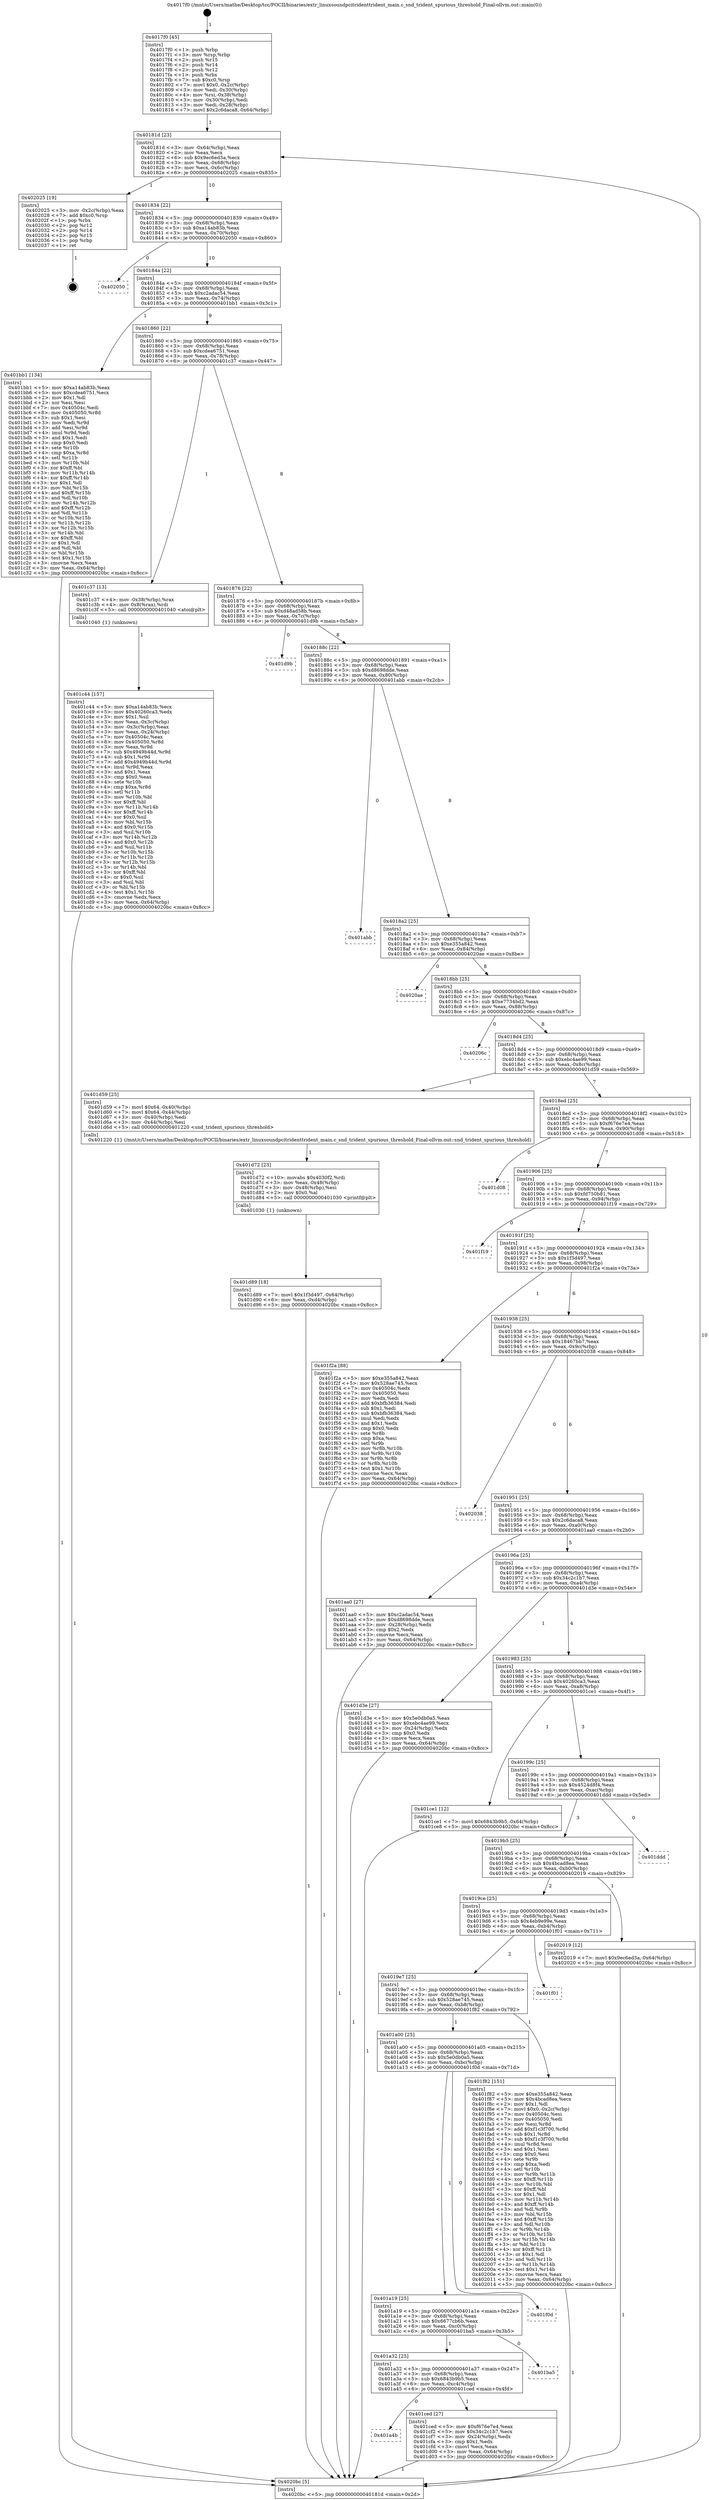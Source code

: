 digraph "0x4017f0" {
  label = "0x4017f0 (/mnt/c/Users/mathe/Desktop/tcc/POCII/binaries/extr_linuxsoundpcitridenttrident_main.c_snd_trident_spurious_threshold_Final-ollvm.out::main(0))"
  labelloc = "t"
  node[shape=record]

  Entry [label="",width=0.3,height=0.3,shape=circle,fillcolor=black,style=filled]
  "0x40181d" [label="{
     0x40181d [23]\l
     | [instrs]\l
     &nbsp;&nbsp;0x40181d \<+3\>: mov -0x64(%rbp),%eax\l
     &nbsp;&nbsp;0x401820 \<+2\>: mov %eax,%ecx\l
     &nbsp;&nbsp;0x401822 \<+6\>: sub $0x9ec6ed3a,%ecx\l
     &nbsp;&nbsp;0x401828 \<+3\>: mov %eax,-0x68(%rbp)\l
     &nbsp;&nbsp;0x40182b \<+3\>: mov %ecx,-0x6c(%rbp)\l
     &nbsp;&nbsp;0x40182e \<+6\>: je 0000000000402025 \<main+0x835\>\l
  }"]
  "0x402025" [label="{
     0x402025 [19]\l
     | [instrs]\l
     &nbsp;&nbsp;0x402025 \<+3\>: mov -0x2c(%rbp),%eax\l
     &nbsp;&nbsp;0x402028 \<+7\>: add $0xc0,%rsp\l
     &nbsp;&nbsp;0x40202f \<+1\>: pop %rbx\l
     &nbsp;&nbsp;0x402030 \<+2\>: pop %r12\l
     &nbsp;&nbsp;0x402032 \<+2\>: pop %r14\l
     &nbsp;&nbsp;0x402034 \<+2\>: pop %r15\l
     &nbsp;&nbsp;0x402036 \<+1\>: pop %rbp\l
     &nbsp;&nbsp;0x402037 \<+1\>: ret\l
  }"]
  "0x401834" [label="{
     0x401834 [22]\l
     | [instrs]\l
     &nbsp;&nbsp;0x401834 \<+5\>: jmp 0000000000401839 \<main+0x49\>\l
     &nbsp;&nbsp;0x401839 \<+3\>: mov -0x68(%rbp),%eax\l
     &nbsp;&nbsp;0x40183c \<+5\>: sub $0xa14ab83b,%eax\l
     &nbsp;&nbsp;0x401841 \<+3\>: mov %eax,-0x70(%rbp)\l
     &nbsp;&nbsp;0x401844 \<+6\>: je 0000000000402050 \<main+0x860\>\l
  }"]
  Exit [label="",width=0.3,height=0.3,shape=circle,fillcolor=black,style=filled,peripheries=2]
  "0x402050" [label="{
     0x402050\l
  }", style=dashed]
  "0x40184a" [label="{
     0x40184a [22]\l
     | [instrs]\l
     &nbsp;&nbsp;0x40184a \<+5\>: jmp 000000000040184f \<main+0x5f\>\l
     &nbsp;&nbsp;0x40184f \<+3\>: mov -0x68(%rbp),%eax\l
     &nbsp;&nbsp;0x401852 \<+5\>: sub $0xc2adac54,%eax\l
     &nbsp;&nbsp;0x401857 \<+3\>: mov %eax,-0x74(%rbp)\l
     &nbsp;&nbsp;0x40185a \<+6\>: je 0000000000401bb1 \<main+0x3c1\>\l
  }"]
  "0x401d89" [label="{
     0x401d89 [18]\l
     | [instrs]\l
     &nbsp;&nbsp;0x401d89 \<+7\>: movl $0x1f3d497,-0x64(%rbp)\l
     &nbsp;&nbsp;0x401d90 \<+6\>: mov %eax,-0xd4(%rbp)\l
     &nbsp;&nbsp;0x401d96 \<+5\>: jmp 00000000004020bc \<main+0x8cc\>\l
  }"]
  "0x401bb1" [label="{
     0x401bb1 [134]\l
     | [instrs]\l
     &nbsp;&nbsp;0x401bb1 \<+5\>: mov $0xa14ab83b,%eax\l
     &nbsp;&nbsp;0x401bb6 \<+5\>: mov $0xcdea6751,%ecx\l
     &nbsp;&nbsp;0x401bbb \<+2\>: mov $0x1,%dl\l
     &nbsp;&nbsp;0x401bbd \<+2\>: xor %esi,%esi\l
     &nbsp;&nbsp;0x401bbf \<+7\>: mov 0x40504c,%edi\l
     &nbsp;&nbsp;0x401bc6 \<+8\>: mov 0x405050,%r8d\l
     &nbsp;&nbsp;0x401bce \<+3\>: sub $0x1,%esi\l
     &nbsp;&nbsp;0x401bd1 \<+3\>: mov %edi,%r9d\l
     &nbsp;&nbsp;0x401bd4 \<+3\>: add %esi,%r9d\l
     &nbsp;&nbsp;0x401bd7 \<+4\>: imul %r9d,%edi\l
     &nbsp;&nbsp;0x401bdb \<+3\>: and $0x1,%edi\l
     &nbsp;&nbsp;0x401bde \<+3\>: cmp $0x0,%edi\l
     &nbsp;&nbsp;0x401be1 \<+4\>: sete %r10b\l
     &nbsp;&nbsp;0x401be5 \<+4\>: cmp $0xa,%r8d\l
     &nbsp;&nbsp;0x401be9 \<+4\>: setl %r11b\l
     &nbsp;&nbsp;0x401bed \<+3\>: mov %r10b,%bl\l
     &nbsp;&nbsp;0x401bf0 \<+3\>: xor $0xff,%bl\l
     &nbsp;&nbsp;0x401bf3 \<+3\>: mov %r11b,%r14b\l
     &nbsp;&nbsp;0x401bf6 \<+4\>: xor $0xff,%r14b\l
     &nbsp;&nbsp;0x401bfa \<+3\>: xor $0x1,%dl\l
     &nbsp;&nbsp;0x401bfd \<+3\>: mov %bl,%r15b\l
     &nbsp;&nbsp;0x401c00 \<+4\>: and $0xff,%r15b\l
     &nbsp;&nbsp;0x401c04 \<+3\>: and %dl,%r10b\l
     &nbsp;&nbsp;0x401c07 \<+3\>: mov %r14b,%r12b\l
     &nbsp;&nbsp;0x401c0a \<+4\>: and $0xff,%r12b\l
     &nbsp;&nbsp;0x401c0e \<+3\>: and %dl,%r11b\l
     &nbsp;&nbsp;0x401c11 \<+3\>: or %r10b,%r15b\l
     &nbsp;&nbsp;0x401c14 \<+3\>: or %r11b,%r12b\l
     &nbsp;&nbsp;0x401c17 \<+3\>: xor %r12b,%r15b\l
     &nbsp;&nbsp;0x401c1a \<+3\>: or %r14b,%bl\l
     &nbsp;&nbsp;0x401c1d \<+3\>: xor $0xff,%bl\l
     &nbsp;&nbsp;0x401c20 \<+3\>: or $0x1,%dl\l
     &nbsp;&nbsp;0x401c23 \<+2\>: and %dl,%bl\l
     &nbsp;&nbsp;0x401c25 \<+3\>: or %bl,%r15b\l
     &nbsp;&nbsp;0x401c28 \<+4\>: test $0x1,%r15b\l
     &nbsp;&nbsp;0x401c2c \<+3\>: cmovne %ecx,%eax\l
     &nbsp;&nbsp;0x401c2f \<+3\>: mov %eax,-0x64(%rbp)\l
     &nbsp;&nbsp;0x401c32 \<+5\>: jmp 00000000004020bc \<main+0x8cc\>\l
  }"]
  "0x401860" [label="{
     0x401860 [22]\l
     | [instrs]\l
     &nbsp;&nbsp;0x401860 \<+5\>: jmp 0000000000401865 \<main+0x75\>\l
     &nbsp;&nbsp;0x401865 \<+3\>: mov -0x68(%rbp),%eax\l
     &nbsp;&nbsp;0x401868 \<+5\>: sub $0xcdea6751,%eax\l
     &nbsp;&nbsp;0x40186d \<+3\>: mov %eax,-0x78(%rbp)\l
     &nbsp;&nbsp;0x401870 \<+6\>: je 0000000000401c37 \<main+0x447\>\l
  }"]
  "0x401d72" [label="{
     0x401d72 [23]\l
     | [instrs]\l
     &nbsp;&nbsp;0x401d72 \<+10\>: movabs $0x4030f2,%rdi\l
     &nbsp;&nbsp;0x401d7c \<+3\>: mov %eax,-0x48(%rbp)\l
     &nbsp;&nbsp;0x401d7f \<+3\>: mov -0x48(%rbp),%esi\l
     &nbsp;&nbsp;0x401d82 \<+2\>: mov $0x0,%al\l
     &nbsp;&nbsp;0x401d84 \<+5\>: call 0000000000401030 \<printf@plt\>\l
     | [calls]\l
     &nbsp;&nbsp;0x401030 \{1\} (unknown)\l
  }"]
  "0x401c37" [label="{
     0x401c37 [13]\l
     | [instrs]\l
     &nbsp;&nbsp;0x401c37 \<+4\>: mov -0x38(%rbp),%rax\l
     &nbsp;&nbsp;0x401c3b \<+4\>: mov 0x8(%rax),%rdi\l
     &nbsp;&nbsp;0x401c3f \<+5\>: call 0000000000401040 \<atoi@plt\>\l
     | [calls]\l
     &nbsp;&nbsp;0x401040 \{1\} (unknown)\l
  }"]
  "0x401876" [label="{
     0x401876 [22]\l
     | [instrs]\l
     &nbsp;&nbsp;0x401876 \<+5\>: jmp 000000000040187b \<main+0x8b\>\l
     &nbsp;&nbsp;0x40187b \<+3\>: mov -0x68(%rbp),%eax\l
     &nbsp;&nbsp;0x40187e \<+5\>: sub $0xd48ad58b,%eax\l
     &nbsp;&nbsp;0x401883 \<+3\>: mov %eax,-0x7c(%rbp)\l
     &nbsp;&nbsp;0x401886 \<+6\>: je 0000000000401d9b \<main+0x5ab\>\l
  }"]
  "0x401a4b" [label="{
     0x401a4b\l
  }", style=dashed]
  "0x401d9b" [label="{
     0x401d9b\l
  }", style=dashed]
  "0x40188c" [label="{
     0x40188c [22]\l
     | [instrs]\l
     &nbsp;&nbsp;0x40188c \<+5\>: jmp 0000000000401891 \<main+0xa1\>\l
     &nbsp;&nbsp;0x401891 \<+3\>: mov -0x68(%rbp),%eax\l
     &nbsp;&nbsp;0x401894 \<+5\>: sub $0xd8698dde,%eax\l
     &nbsp;&nbsp;0x401899 \<+3\>: mov %eax,-0x80(%rbp)\l
     &nbsp;&nbsp;0x40189c \<+6\>: je 0000000000401abb \<main+0x2cb\>\l
  }"]
  "0x401ced" [label="{
     0x401ced [27]\l
     | [instrs]\l
     &nbsp;&nbsp;0x401ced \<+5\>: mov $0xf676e7e4,%eax\l
     &nbsp;&nbsp;0x401cf2 \<+5\>: mov $0x34c2c1b7,%ecx\l
     &nbsp;&nbsp;0x401cf7 \<+3\>: mov -0x24(%rbp),%edx\l
     &nbsp;&nbsp;0x401cfa \<+3\>: cmp $0x1,%edx\l
     &nbsp;&nbsp;0x401cfd \<+3\>: cmovl %ecx,%eax\l
     &nbsp;&nbsp;0x401d00 \<+3\>: mov %eax,-0x64(%rbp)\l
     &nbsp;&nbsp;0x401d03 \<+5\>: jmp 00000000004020bc \<main+0x8cc\>\l
  }"]
  "0x401abb" [label="{
     0x401abb\l
  }", style=dashed]
  "0x4018a2" [label="{
     0x4018a2 [25]\l
     | [instrs]\l
     &nbsp;&nbsp;0x4018a2 \<+5\>: jmp 00000000004018a7 \<main+0xb7\>\l
     &nbsp;&nbsp;0x4018a7 \<+3\>: mov -0x68(%rbp),%eax\l
     &nbsp;&nbsp;0x4018aa \<+5\>: sub $0xe355a842,%eax\l
     &nbsp;&nbsp;0x4018af \<+6\>: mov %eax,-0x84(%rbp)\l
     &nbsp;&nbsp;0x4018b5 \<+6\>: je 00000000004020ae \<main+0x8be\>\l
  }"]
  "0x401a32" [label="{
     0x401a32 [25]\l
     | [instrs]\l
     &nbsp;&nbsp;0x401a32 \<+5\>: jmp 0000000000401a37 \<main+0x247\>\l
     &nbsp;&nbsp;0x401a37 \<+3\>: mov -0x68(%rbp),%eax\l
     &nbsp;&nbsp;0x401a3a \<+5\>: sub $0x6843b9b5,%eax\l
     &nbsp;&nbsp;0x401a3f \<+6\>: mov %eax,-0xc4(%rbp)\l
     &nbsp;&nbsp;0x401a45 \<+6\>: je 0000000000401ced \<main+0x4fd\>\l
  }"]
  "0x4020ae" [label="{
     0x4020ae\l
  }", style=dashed]
  "0x4018bb" [label="{
     0x4018bb [25]\l
     | [instrs]\l
     &nbsp;&nbsp;0x4018bb \<+5\>: jmp 00000000004018c0 \<main+0xd0\>\l
     &nbsp;&nbsp;0x4018c0 \<+3\>: mov -0x68(%rbp),%eax\l
     &nbsp;&nbsp;0x4018c3 \<+5\>: sub $0xe7734bd2,%eax\l
     &nbsp;&nbsp;0x4018c8 \<+6\>: mov %eax,-0x88(%rbp)\l
     &nbsp;&nbsp;0x4018ce \<+6\>: je 000000000040206c \<main+0x87c\>\l
  }"]
  "0x401ba5" [label="{
     0x401ba5\l
  }", style=dashed]
  "0x40206c" [label="{
     0x40206c\l
  }", style=dashed]
  "0x4018d4" [label="{
     0x4018d4 [25]\l
     | [instrs]\l
     &nbsp;&nbsp;0x4018d4 \<+5\>: jmp 00000000004018d9 \<main+0xe9\>\l
     &nbsp;&nbsp;0x4018d9 \<+3\>: mov -0x68(%rbp),%eax\l
     &nbsp;&nbsp;0x4018dc \<+5\>: sub $0xebc4ae99,%eax\l
     &nbsp;&nbsp;0x4018e1 \<+6\>: mov %eax,-0x8c(%rbp)\l
     &nbsp;&nbsp;0x4018e7 \<+6\>: je 0000000000401d59 \<main+0x569\>\l
  }"]
  "0x401a19" [label="{
     0x401a19 [25]\l
     | [instrs]\l
     &nbsp;&nbsp;0x401a19 \<+5\>: jmp 0000000000401a1e \<main+0x22e\>\l
     &nbsp;&nbsp;0x401a1e \<+3\>: mov -0x68(%rbp),%eax\l
     &nbsp;&nbsp;0x401a21 \<+5\>: sub $0x6677cb6b,%eax\l
     &nbsp;&nbsp;0x401a26 \<+6\>: mov %eax,-0xc0(%rbp)\l
     &nbsp;&nbsp;0x401a2c \<+6\>: je 0000000000401ba5 \<main+0x3b5\>\l
  }"]
  "0x401d59" [label="{
     0x401d59 [25]\l
     | [instrs]\l
     &nbsp;&nbsp;0x401d59 \<+7\>: movl $0x64,-0x40(%rbp)\l
     &nbsp;&nbsp;0x401d60 \<+7\>: movl $0x64,-0x44(%rbp)\l
     &nbsp;&nbsp;0x401d67 \<+3\>: mov -0x40(%rbp),%edi\l
     &nbsp;&nbsp;0x401d6a \<+3\>: mov -0x44(%rbp),%esi\l
     &nbsp;&nbsp;0x401d6d \<+5\>: call 0000000000401220 \<snd_trident_spurious_threshold\>\l
     | [calls]\l
     &nbsp;&nbsp;0x401220 \{1\} (/mnt/c/Users/mathe/Desktop/tcc/POCII/binaries/extr_linuxsoundpcitridenttrident_main.c_snd_trident_spurious_threshold_Final-ollvm.out::snd_trident_spurious_threshold)\l
  }"]
  "0x4018ed" [label="{
     0x4018ed [25]\l
     | [instrs]\l
     &nbsp;&nbsp;0x4018ed \<+5\>: jmp 00000000004018f2 \<main+0x102\>\l
     &nbsp;&nbsp;0x4018f2 \<+3\>: mov -0x68(%rbp),%eax\l
     &nbsp;&nbsp;0x4018f5 \<+5\>: sub $0xf676e7e4,%eax\l
     &nbsp;&nbsp;0x4018fa \<+6\>: mov %eax,-0x90(%rbp)\l
     &nbsp;&nbsp;0x401900 \<+6\>: je 0000000000401d08 \<main+0x518\>\l
  }"]
  "0x401f0d" [label="{
     0x401f0d\l
  }", style=dashed]
  "0x401d08" [label="{
     0x401d08\l
  }", style=dashed]
  "0x401906" [label="{
     0x401906 [25]\l
     | [instrs]\l
     &nbsp;&nbsp;0x401906 \<+5\>: jmp 000000000040190b \<main+0x11b\>\l
     &nbsp;&nbsp;0x40190b \<+3\>: mov -0x68(%rbp),%eax\l
     &nbsp;&nbsp;0x40190e \<+5\>: sub $0xfd750b81,%eax\l
     &nbsp;&nbsp;0x401913 \<+6\>: mov %eax,-0x94(%rbp)\l
     &nbsp;&nbsp;0x401919 \<+6\>: je 0000000000401f19 \<main+0x729\>\l
  }"]
  "0x401a00" [label="{
     0x401a00 [25]\l
     | [instrs]\l
     &nbsp;&nbsp;0x401a00 \<+5\>: jmp 0000000000401a05 \<main+0x215\>\l
     &nbsp;&nbsp;0x401a05 \<+3\>: mov -0x68(%rbp),%eax\l
     &nbsp;&nbsp;0x401a08 \<+5\>: sub $0x5e0db0a5,%eax\l
     &nbsp;&nbsp;0x401a0d \<+6\>: mov %eax,-0xbc(%rbp)\l
     &nbsp;&nbsp;0x401a13 \<+6\>: je 0000000000401f0d \<main+0x71d\>\l
  }"]
  "0x401f19" [label="{
     0x401f19\l
  }", style=dashed]
  "0x40191f" [label="{
     0x40191f [25]\l
     | [instrs]\l
     &nbsp;&nbsp;0x40191f \<+5\>: jmp 0000000000401924 \<main+0x134\>\l
     &nbsp;&nbsp;0x401924 \<+3\>: mov -0x68(%rbp),%eax\l
     &nbsp;&nbsp;0x401927 \<+5\>: sub $0x1f3d497,%eax\l
     &nbsp;&nbsp;0x40192c \<+6\>: mov %eax,-0x98(%rbp)\l
     &nbsp;&nbsp;0x401932 \<+6\>: je 0000000000401f2a \<main+0x73a\>\l
  }"]
  "0x401f82" [label="{
     0x401f82 [151]\l
     | [instrs]\l
     &nbsp;&nbsp;0x401f82 \<+5\>: mov $0xe355a842,%eax\l
     &nbsp;&nbsp;0x401f87 \<+5\>: mov $0x4bcad8ea,%ecx\l
     &nbsp;&nbsp;0x401f8c \<+2\>: mov $0x1,%dl\l
     &nbsp;&nbsp;0x401f8e \<+7\>: movl $0x0,-0x2c(%rbp)\l
     &nbsp;&nbsp;0x401f95 \<+7\>: mov 0x40504c,%esi\l
     &nbsp;&nbsp;0x401f9c \<+7\>: mov 0x405050,%edi\l
     &nbsp;&nbsp;0x401fa3 \<+3\>: mov %esi,%r8d\l
     &nbsp;&nbsp;0x401fa6 \<+7\>: add $0xf1c3f700,%r8d\l
     &nbsp;&nbsp;0x401fad \<+4\>: sub $0x1,%r8d\l
     &nbsp;&nbsp;0x401fb1 \<+7\>: sub $0xf1c3f700,%r8d\l
     &nbsp;&nbsp;0x401fb8 \<+4\>: imul %r8d,%esi\l
     &nbsp;&nbsp;0x401fbc \<+3\>: and $0x1,%esi\l
     &nbsp;&nbsp;0x401fbf \<+3\>: cmp $0x0,%esi\l
     &nbsp;&nbsp;0x401fc2 \<+4\>: sete %r9b\l
     &nbsp;&nbsp;0x401fc6 \<+3\>: cmp $0xa,%edi\l
     &nbsp;&nbsp;0x401fc9 \<+4\>: setl %r10b\l
     &nbsp;&nbsp;0x401fcd \<+3\>: mov %r9b,%r11b\l
     &nbsp;&nbsp;0x401fd0 \<+4\>: xor $0xff,%r11b\l
     &nbsp;&nbsp;0x401fd4 \<+3\>: mov %r10b,%bl\l
     &nbsp;&nbsp;0x401fd7 \<+3\>: xor $0xff,%bl\l
     &nbsp;&nbsp;0x401fda \<+3\>: xor $0x1,%dl\l
     &nbsp;&nbsp;0x401fdd \<+3\>: mov %r11b,%r14b\l
     &nbsp;&nbsp;0x401fe0 \<+4\>: and $0xff,%r14b\l
     &nbsp;&nbsp;0x401fe4 \<+3\>: and %dl,%r9b\l
     &nbsp;&nbsp;0x401fe7 \<+3\>: mov %bl,%r15b\l
     &nbsp;&nbsp;0x401fea \<+4\>: and $0xff,%r15b\l
     &nbsp;&nbsp;0x401fee \<+3\>: and %dl,%r10b\l
     &nbsp;&nbsp;0x401ff1 \<+3\>: or %r9b,%r14b\l
     &nbsp;&nbsp;0x401ff4 \<+3\>: or %r10b,%r15b\l
     &nbsp;&nbsp;0x401ff7 \<+3\>: xor %r15b,%r14b\l
     &nbsp;&nbsp;0x401ffa \<+3\>: or %bl,%r11b\l
     &nbsp;&nbsp;0x401ffd \<+4\>: xor $0xff,%r11b\l
     &nbsp;&nbsp;0x402001 \<+3\>: or $0x1,%dl\l
     &nbsp;&nbsp;0x402004 \<+3\>: and %dl,%r11b\l
     &nbsp;&nbsp;0x402007 \<+3\>: or %r11b,%r14b\l
     &nbsp;&nbsp;0x40200a \<+4\>: test $0x1,%r14b\l
     &nbsp;&nbsp;0x40200e \<+3\>: cmovne %ecx,%eax\l
     &nbsp;&nbsp;0x402011 \<+3\>: mov %eax,-0x64(%rbp)\l
     &nbsp;&nbsp;0x402014 \<+5\>: jmp 00000000004020bc \<main+0x8cc\>\l
  }"]
  "0x401f2a" [label="{
     0x401f2a [88]\l
     | [instrs]\l
     &nbsp;&nbsp;0x401f2a \<+5\>: mov $0xe355a842,%eax\l
     &nbsp;&nbsp;0x401f2f \<+5\>: mov $0x528ae745,%ecx\l
     &nbsp;&nbsp;0x401f34 \<+7\>: mov 0x40504c,%edx\l
     &nbsp;&nbsp;0x401f3b \<+7\>: mov 0x405050,%esi\l
     &nbsp;&nbsp;0x401f42 \<+2\>: mov %edx,%edi\l
     &nbsp;&nbsp;0x401f44 \<+6\>: add $0xbfb36384,%edi\l
     &nbsp;&nbsp;0x401f4a \<+3\>: sub $0x1,%edi\l
     &nbsp;&nbsp;0x401f4d \<+6\>: sub $0xbfb36384,%edi\l
     &nbsp;&nbsp;0x401f53 \<+3\>: imul %edi,%edx\l
     &nbsp;&nbsp;0x401f56 \<+3\>: and $0x1,%edx\l
     &nbsp;&nbsp;0x401f59 \<+3\>: cmp $0x0,%edx\l
     &nbsp;&nbsp;0x401f5c \<+4\>: sete %r8b\l
     &nbsp;&nbsp;0x401f60 \<+3\>: cmp $0xa,%esi\l
     &nbsp;&nbsp;0x401f63 \<+4\>: setl %r9b\l
     &nbsp;&nbsp;0x401f67 \<+3\>: mov %r8b,%r10b\l
     &nbsp;&nbsp;0x401f6a \<+3\>: and %r9b,%r10b\l
     &nbsp;&nbsp;0x401f6d \<+3\>: xor %r9b,%r8b\l
     &nbsp;&nbsp;0x401f70 \<+3\>: or %r8b,%r10b\l
     &nbsp;&nbsp;0x401f73 \<+4\>: test $0x1,%r10b\l
     &nbsp;&nbsp;0x401f77 \<+3\>: cmovne %ecx,%eax\l
     &nbsp;&nbsp;0x401f7a \<+3\>: mov %eax,-0x64(%rbp)\l
     &nbsp;&nbsp;0x401f7d \<+5\>: jmp 00000000004020bc \<main+0x8cc\>\l
  }"]
  "0x401938" [label="{
     0x401938 [25]\l
     | [instrs]\l
     &nbsp;&nbsp;0x401938 \<+5\>: jmp 000000000040193d \<main+0x14d\>\l
     &nbsp;&nbsp;0x40193d \<+3\>: mov -0x68(%rbp),%eax\l
     &nbsp;&nbsp;0x401940 \<+5\>: sub $0x18467bb7,%eax\l
     &nbsp;&nbsp;0x401945 \<+6\>: mov %eax,-0x9c(%rbp)\l
     &nbsp;&nbsp;0x40194b \<+6\>: je 0000000000402038 \<main+0x848\>\l
  }"]
  "0x4019e7" [label="{
     0x4019e7 [25]\l
     | [instrs]\l
     &nbsp;&nbsp;0x4019e7 \<+5\>: jmp 00000000004019ec \<main+0x1fc\>\l
     &nbsp;&nbsp;0x4019ec \<+3\>: mov -0x68(%rbp),%eax\l
     &nbsp;&nbsp;0x4019ef \<+5\>: sub $0x528ae745,%eax\l
     &nbsp;&nbsp;0x4019f4 \<+6\>: mov %eax,-0xb8(%rbp)\l
     &nbsp;&nbsp;0x4019fa \<+6\>: je 0000000000401f82 \<main+0x792\>\l
  }"]
  "0x402038" [label="{
     0x402038\l
  }", style=dashed]
  "0x401951" [label="{
     0x401951 [25]\l
     | [instrs]\l
     &nbsp;&nbsp;0x401951 \<+5\>: jmp 0000000000401956 \<main+0x166\>\l
     &nbsp;&nbsp;0x401956 \<+3\>: mov -0x68(%rbp),%eax\l
     &nbsp;&nbsp;0x401959 \<+5\>: sub $0x2c6daca8,%eax\l
     &nbsp;&nbsp;0x40195e \<+6\>: mov %eax,-0xa0(%rbp)\l
     &nbsp;&nbsp;0x401964 \<+6\>: je 0000000000401aa0 \<main+0x2b0\>\l
  }"]
  "0x401f01" [label="{
     0x401f01\l
  }", style=dashed]
  "0x401aa0" [label="{
     0x401aa0 [27]\l
     | [instrs]\l
     &nbsp;&nbsp;0x401aa0 \<+5\>: mov $0xc2adac54,%eax\l
     &nbsp;&nbsp;0x401aa5 \<+5\>: mov $0xd8698dde,%ecx\l
     &nbsp;&nbsp;0x401aaa \<+3\>: mov -0x28(%rbp),%edx\l
     &nbsp;&nbsp;0x401aad \<+3\>: cmp $0x2,%edx\l
     &nbsp;&nbsp;0x401ab0 \<+3\>: cmovne %ecx,%eax\l
     &nbsp;&nbsp;0x401ab3 \<+3\>: mov %eax,-0x64(%rbp)\l
     &nbsp;&nbsp;0x401ab6 \<+5\>: jmp 00000000004020bc \<main+0x8cc\>\l
  }"]
  "0x40196a" [label="{
     0x40196a [25]\l
     | [instrs]\l
     &nbsp;&nbsp;0x40196a \<+5\>: jmp 000000000040196f \<main+0x17f\>\l
     &nbsp;&nbsp;0x40196f \<+3\>: mov -0x68(%rbp),%eax\l
     &nbsp;&nbsp;0x401972 \<+5\>: sub $0x34c2c1b7,%eax\l
     &nbsp;&nbsp;0x401977 \<+6\>: mov %eax,-0xa4(%rbp)\l
     &nbsp;&nbsp;0x40197d \<+6\>: je 0000000000401d3e \<main+0x54e\>\l
  }"]
  "0x4020bc" [label="{
     0x4020bc [5]\l
     | [instrs]\l
     &nbsp;&nbsp;0x4020bc \<+5\>: jmp 000000000040181d \<main+0x2d\>\l
  }"]
  "0x4017f0" [label="{
     0x4017f0 [45]\l
     | [instrs]\l
     &nbsp;&nbsp;0x4017f0 \<+1\>: push %rbp\l
     &nbsp;&nbsp;0x4017f1 \<+3\>: mov %rsp,%rbp\l
     &nbsp;&nbsp;0x4017f4 \<+2\>: push %r15\l
     &nbsp;&nbsp;0x4017f6 \<+2\>: push %r14\l
     &nbsp;&nbsp;0x4017f8 \<+2\>: push %r12\l
     &nbsp;&nbsp;0x4017fa \<+1\>: push %rbx\l
     &nbsp;&nbsp;0x4017fb \<+7\>: sub $0xc0,%rsp\l
     &nbsp;&nbsp;0x401802 \<+7\>: movl $0x0,-0x2c(%rbp)\l
     &nbsp;&nbsp;0x401809 \<+3\>: mov %edi,-0x30(%rbp)\l
     &nbsp;&nbsp;0x40180c \<+4\>: mov %rsi,-0x38(%rbp)\l
     &nbsp;&nbsp;0x401810 \<+3\>: mov -0x30(%rbp),%edi\l
     &nbsp;&nbsp;0x401813 \<+3\>: mov %edi,-0x28(%rbp)\l
     &nbsp;&nbsp;0x401816 \<+7\>: movl $0x2c6daca8,-0x64(%rbp)\l
  }"]
  "0x401c44" [label="{
     0x401c44 [157]\l
     | [instrs]\l
     &nbsp;&nbsp;0x401c44 \<+5\>: mov $0xa14ab83b,%ecx\l
     &nbsp;&nbsp;0x401c49 \<+5\>: mov $0x40260ca3,%edx\l
     &nbsp;&nbsp;0x401c4e \<+3\>: mov $0x1,%sil\l
     &nbsp;&nbsp;0x401c51 \<+3\>: mov %eax,-0x3c(%rbp)\l
     &nbsp;&nbsp;0x401c54 \<+3\>: mov -0x3c(%rbp),%eax\l
     &nbsp;&nbsp;0x401c57 \<+3\>: mov %eax,-0x24(%rbp)\l
     &nbsp;&nbsp;0x401c5a \<+7\>: mov 0x40504c,%eax\l
     &nbsp;&nbsp;0x401c61 \<+8\>: mov 0x405050,%r8d\l
     &nbsp;&nbsp;0x401c69 \<+3\>: mov %eax,%r9d\l
     &nbsp;&nbsp;0x401c6c \<+7\>: sub $0x4949b44d,%r9d\l
     &nbsp;&nbsp;0x401c73 \<+4\>: sub $0x1,%r9d\l
     &nbsp;&nbsp;0x401c77 \<+7\>: add $0x4949b44d,%r9d\l
     &nbsp;&nbsp;0x401c7e \<+4\>: imul %r9d,%eax\l
     &nbsp;&nbsp;0x401c82 \<+3\>: and $0x1,%eax\l
     &nbsp;&nbsp;0x401c85 \<+3\>: cmp $0x0,%eax\l
     &nbsp;&nbsp;0x401c88 \<+4\>: sete %r10b\l
     &nbsp;&nbsp;0x401c8c \<+4\>: cmp $0xa,%r8d\l
     &nbsp;&nbsp;0x401c90 \<+4\>: setl %r11b\l
     &nbsp;&nbsp;0x401c94 \<+3\>: mov %r10b,%bl\l
     &nbsp;&nbsp;0x401c97 \<+3\>: xor $0xff,%bl\l
     &nbsp;&nbsp;0x401c9a \<+3\>: mov %r11b,%r14b\l
     &nbsp;&nbsp;0x401c9d \<+4\>: xor $0xff,%r14b\l
     &nbsp;&nbsp;0x401ca1 \<+4\>: xor $0x0,%sil\l
     &nbsp;&nbsp;0x401ca5 \<+3\>: mov %bl,%r15b\l
     &nbsp;&nbsp;0x401ca8 \<+4\>: and $0x0,%r15b\l
     &nbsp;&nbsp;0x401cac \<+3\>: and %sil,%r10b\l
     &nbsp;&nbsp;0x401caf \<+3\>: mov %r14b,%r12b\l
     &nbsp;&nbsp;0x401cb2 \<+4\>: and $0x0,%r12b\l
     &nbsp;&nbsp;0x401cb6 \<+3\>: and %sil,%r11b\l
     &nbsp;&nbsp;0x401cb9 \<+3\>: or %r10b,%r15b\l
     &nbsp;&nbsp;0x401cbc \<+3\>: or %r11b,%r12b\l
     &nbsp;&nbsp;0x401cbf \<+3\>: xor %r12b,%r15b\l
     &nbsp;&nbsp;0x401cc2 \<+3\>: or %r14b,%bl\l
     &nbsp;&nbsp;0x401cc5 \<+3\>: xor $0xff,%bl\l
     &nbsp;&nbsp;0x401cc8 \<+4\>: or $0x0,%sil\l
     &nbsp;&nbsp;0x401ccc \<+3\>: and %sil,%bl\l
     &nbsp;&nbsp;0x401ccf \<+3\>: or %bl,%r15b\l
     &nbsp;&nbsp;0x401cd2 \<+4\>: test $0x1,%r15b\l
     &nbsp;&nbsp;0x401cd6 \<+3\>: cmovne %edx,%ecx\l
     &nbsp;&nbsp;0x401cd9 \<+3\>: mov %ecx,-0x64(%rbp)\l
     &nbsp;&nbsp;0x401cdc \<+5\>: jmp 00000000004020bc \<main+0x8cc\>\l
  }"]
  "0x4019ce" [label="{
     0x4019ce [25]\l
     | [instrs]\l
     &nbsp;&nbsp;0x4019ce \<+5\>: jmp 00000000004019d3 \<main+0x1e3\>\l
     &nbsp;&nbsp;0x4019d3 \<+3\>: mov -0x68(%rbp),%eax\l
     &nbsp;&nbsp;0x4019d6 \<+5\>: sub $0x4eb9e99e,%eax\l
     &nbsp;&nbsp;0x4019db \<+6\>: mov %eax,-0xb4(%rbp)\l
     &nbsp;&nbsp;0x4019e1 \<+6\>: je 0000000000401f01 \<main+0x711\>\l
  }"]
  "0x401d3e" [label="{
     0x401d3e [27]\l
     | [instrs]\l
     &nbsp;&nbsp;0x401d3e \<+5\>: mov $0x5e0db0a5,%eax\l
     &nbsp;&nbsp;0x401d43 \<+5\>: mov $0xebc4ae99,%ecx\l
     &nbsp;&nbsp;0x401d48 \<+3\>: mov -0x24(%rbp),%edx\l
     &nbsp;&nbsp;0x401d4b \<+3\>: cmp $0x0,%edx\l
     &nbsp;&nbsp;0x401d4e \<+3\>: cmove %ecx,%eax\l
     &nbsp;&nbsp;0x401d51 \<+3\>: mov %eax,-0x64(%rbp)\l
     &nbsp;&nbsp;0x401d54 \<+5\>: jmp 00000000004020bc \<main+0x8cc\>\l
  }"]
  "0x401983" [label="{
     0x401983 [25]\l
     | [instrs]\l
     &nbsp;&nbsp;0x401983 \<+5\>: jmp 0000000000401988 \<main+0x198\>\l
     &nbsp;&nbsp;0x401988 \<+3\>: mov -0x68(%rbp),%eax\l
     &nbsp;&nbsp;0x40198b \<+5\>: sub $0x40260ca3,%eax\l
     &nbsp;&nbsp;0x401990 \<+6\>: mov %eax,-0xa8(%rbp)\l
     &nbsp;&nbsp;0x401996 \<+6\>: je 0000000000401ce1 \<main+0x4f1\>\l
  }"]
  "0x402019" [label="{
     0x402019 [12]\l
     | [instrs]\l
     &nbsp;&nbsp;0x402019 \<+7\>: movl $0x9ec6ed3a,-0x64(%rbp)\l
     &nbsp;&nbsp;0x402020 \<+5\>: jmp 00000000004020bc \<main+0x8cc\>\l
  }"]
  "0x401ce1" [label="{
     0x401ce1 [12]\l
     | [instrs]\l
     &nbsp;&nbsp;0x401ce1 \<+7\>: movl $0x6843b9b5,-0x64(%rbp)\l
     &nbsp;&nbsp;0x401ce8 \<+5\>: jmp 00000000004020bc \<main+0x8cc\>\l
  }"]
  "0x40199c" [label="{
     0x40199c [25]\l
     | [instrs]\l
     &nbsp;&nbsp;0x40199c \<+5\>: jmp 00000000004019a1 \<main+0x1b1\>\l
     &nbsp;&nbsp;0x4019a1 \<+3\>: mov -0x68(%rbp),%eax\l
     &nbsp;&nbsp;0x4019a4 \<+5\>: sub $0x4524d8f4,%eax\l
     &nbsp;&nbsp;0x4019a9 \<+6\>: mov %eax,-0xac(%rbp)\l
     &nbsp;&nbsp;0x4019af \<+6\>: je 0000000000401ddd \<main+0x5ed\>\l
  }"]
  "0x4019b5" [label="{
     0x4019b5 [25]\l
     | [instrs]\l
     &nbsp;&nbsp;0x4019b5 \<+5\>: jmp 00000000004019ba \<main+0x1ca\>\l
     &nbsp;&nbsp;0x4019ba \<+3\>: mov -0x68(%rbp),%eax\l
     &nbsp;&nbsp;0x4019bd \<+5\>: sub $0x4bcad8ea,%eax\l
     &nbsp;&nbsp;0x4019c2 \<+6\>: mov %eax,-0xb0(%rbp)\l
     &nbsp;&nbsp;0x4019c8 \<+6\>: je 0000000000402019 \<main+0x829\>\l
  }"]
  "0x401ddd" [label="{
     0x401ddd\l
  }", style=dashed]
  Entry -> "0x4017f0" [label=" 1"]
  "0x40181d" -> "0x402025" [label=" 1"]
  "0x40181d" -> "0x401834" [label=" 10"]
  "0x402025" -> Exit [label=" 1"]
  "0x401834" -> "0x402050" [label=" 0"]
  "0x401834" -> "0x40184a" [label=" 10"]
  "0x402019" -> "0x4020bc" [label=" 1"]
  "0x40184a" -> "0x401bb1" [label=" 1"]
  "0x40184a" -> "0x401860" [label=" 9"]
  "0x401f82" -> "0x4020bc" [label=" 1"]
  "0x401860" -> "0x401c37" [label=" 1"]
  "0x401860" -> "0x401876" [label=" 8"]
  "0x401f2a" -> "0x4020bc" [label=" 1"]
  "0x401876" -> "0x401d9b" [label=" 0"]
  "0x401876" -> "0x40188c" [label=" 8"]
  "0x401d89" -> "0x4020bc" [label=" 1"]
  "0x40188c" -> "0x401abb" [label=" 0"]
  "0x40188c" -> "0x4018a2" [label=" 8"]
  "0x401d72" -> "0x401d89" [label=" 1"]
  "0x4018a2" -> "0x4020ae" [label=" 0"]
  "0x4018a2" -> "0x4018bb" [label=" 8"]
  "0x401d3e" -> "0x4020bc" [label=" 1"]
  "0x4018bb" -> "0x40206c" [label=" 0"]
  "0x4018bb" -> "0x4018d4" [label=" 8"]
  "0x401ced" -> "0x4020bc" [label=" 1"]
  "0x4018d4" -> "0x401d59" [label=" 1"]
  "0x4018d4" -> "0x4018ed" [label=" 7"]
  "0x401a32" -> "0x401ced" [label=" 1"]
  "0x4018ed" -> "0x401d08" [label=" 0"]
  "0x4018ed" -> "0x401906" [label=" 7"]
  "0x401d59" -> "0x401d72" [label=" 1"]
  "0x401906" -> "0x401f19" [label=" 0"]
  "0x401906" -> "0x40191f" [label=" 7"]
  "0x401a19" -> "0x401ba5" [label=" 0"]
  "0x40191f" -> "0x401f2a" [label=" 1"]
  "0x40191f" -> "0x401938" [label=" 6"]
  "0x401a32" -> "0x401a4b" [label=" 0"]
  "0x401938" -> "0x402038" [label=" 0"]
  "0x401938" -> "0x401951" [label=" 6"]
  "0x401a00" -> "0x401f0d" [label=" 0"]
  "0x401951" -> "0x401aa0" [label=" 1"]
  "0x401951" -> "0x40196a" [label=" 5"]
  "0x401aa0" -> "0x4020bc" [label=" 1"]
  "0x4017f0" -> "0x40181d" [label=" 1"]
  "0x4020bc" -> "0x40181d" [label=" 10"]
  "0x401bb1" -> "0x4020bc" [label=" 1"]
  "0x401c37" -> "0x401c44" [label=" 1"]
  "0x401c44" -> "0x4020bc" [label=" 1"]
  "0x401a19" -> "0x401a32" [label=" 1"]
  "0x40196a" -> "0x401d3e" [label=" 1"]
  "0x40196a" -> "0x401983" [label=" 4"]
  "0x4019e7" -> "0x401f82" [label=" 1"]
  "0x401983" -> "0x401ce1" [label=" 1"]
  "0x401983" -> "0x40199c" [label=" 3"]
  "0x401ce1" -> "0x4020bc" [label=" 1"]
  "0x401a00" -> "0x401a19" [label=" 1"]
  "0x40199c" -> "0x401ddd" [label=" 0"]
  "0x40199c" -> "0x4019b5" [label=" 3"]
  "0x4019ce" -> "0x4019e7" [label=" 2"]
  "0x4019b5" -> "0x402019" [label=" 1"]
  "0x4019b5" -> "0x4019ce" [label=" 2"]
  "0x4019e7" -> "0x401a00" [label=" 1"]
  "0x4019ce" -> "0x401f01" [label=" 0"]
}
